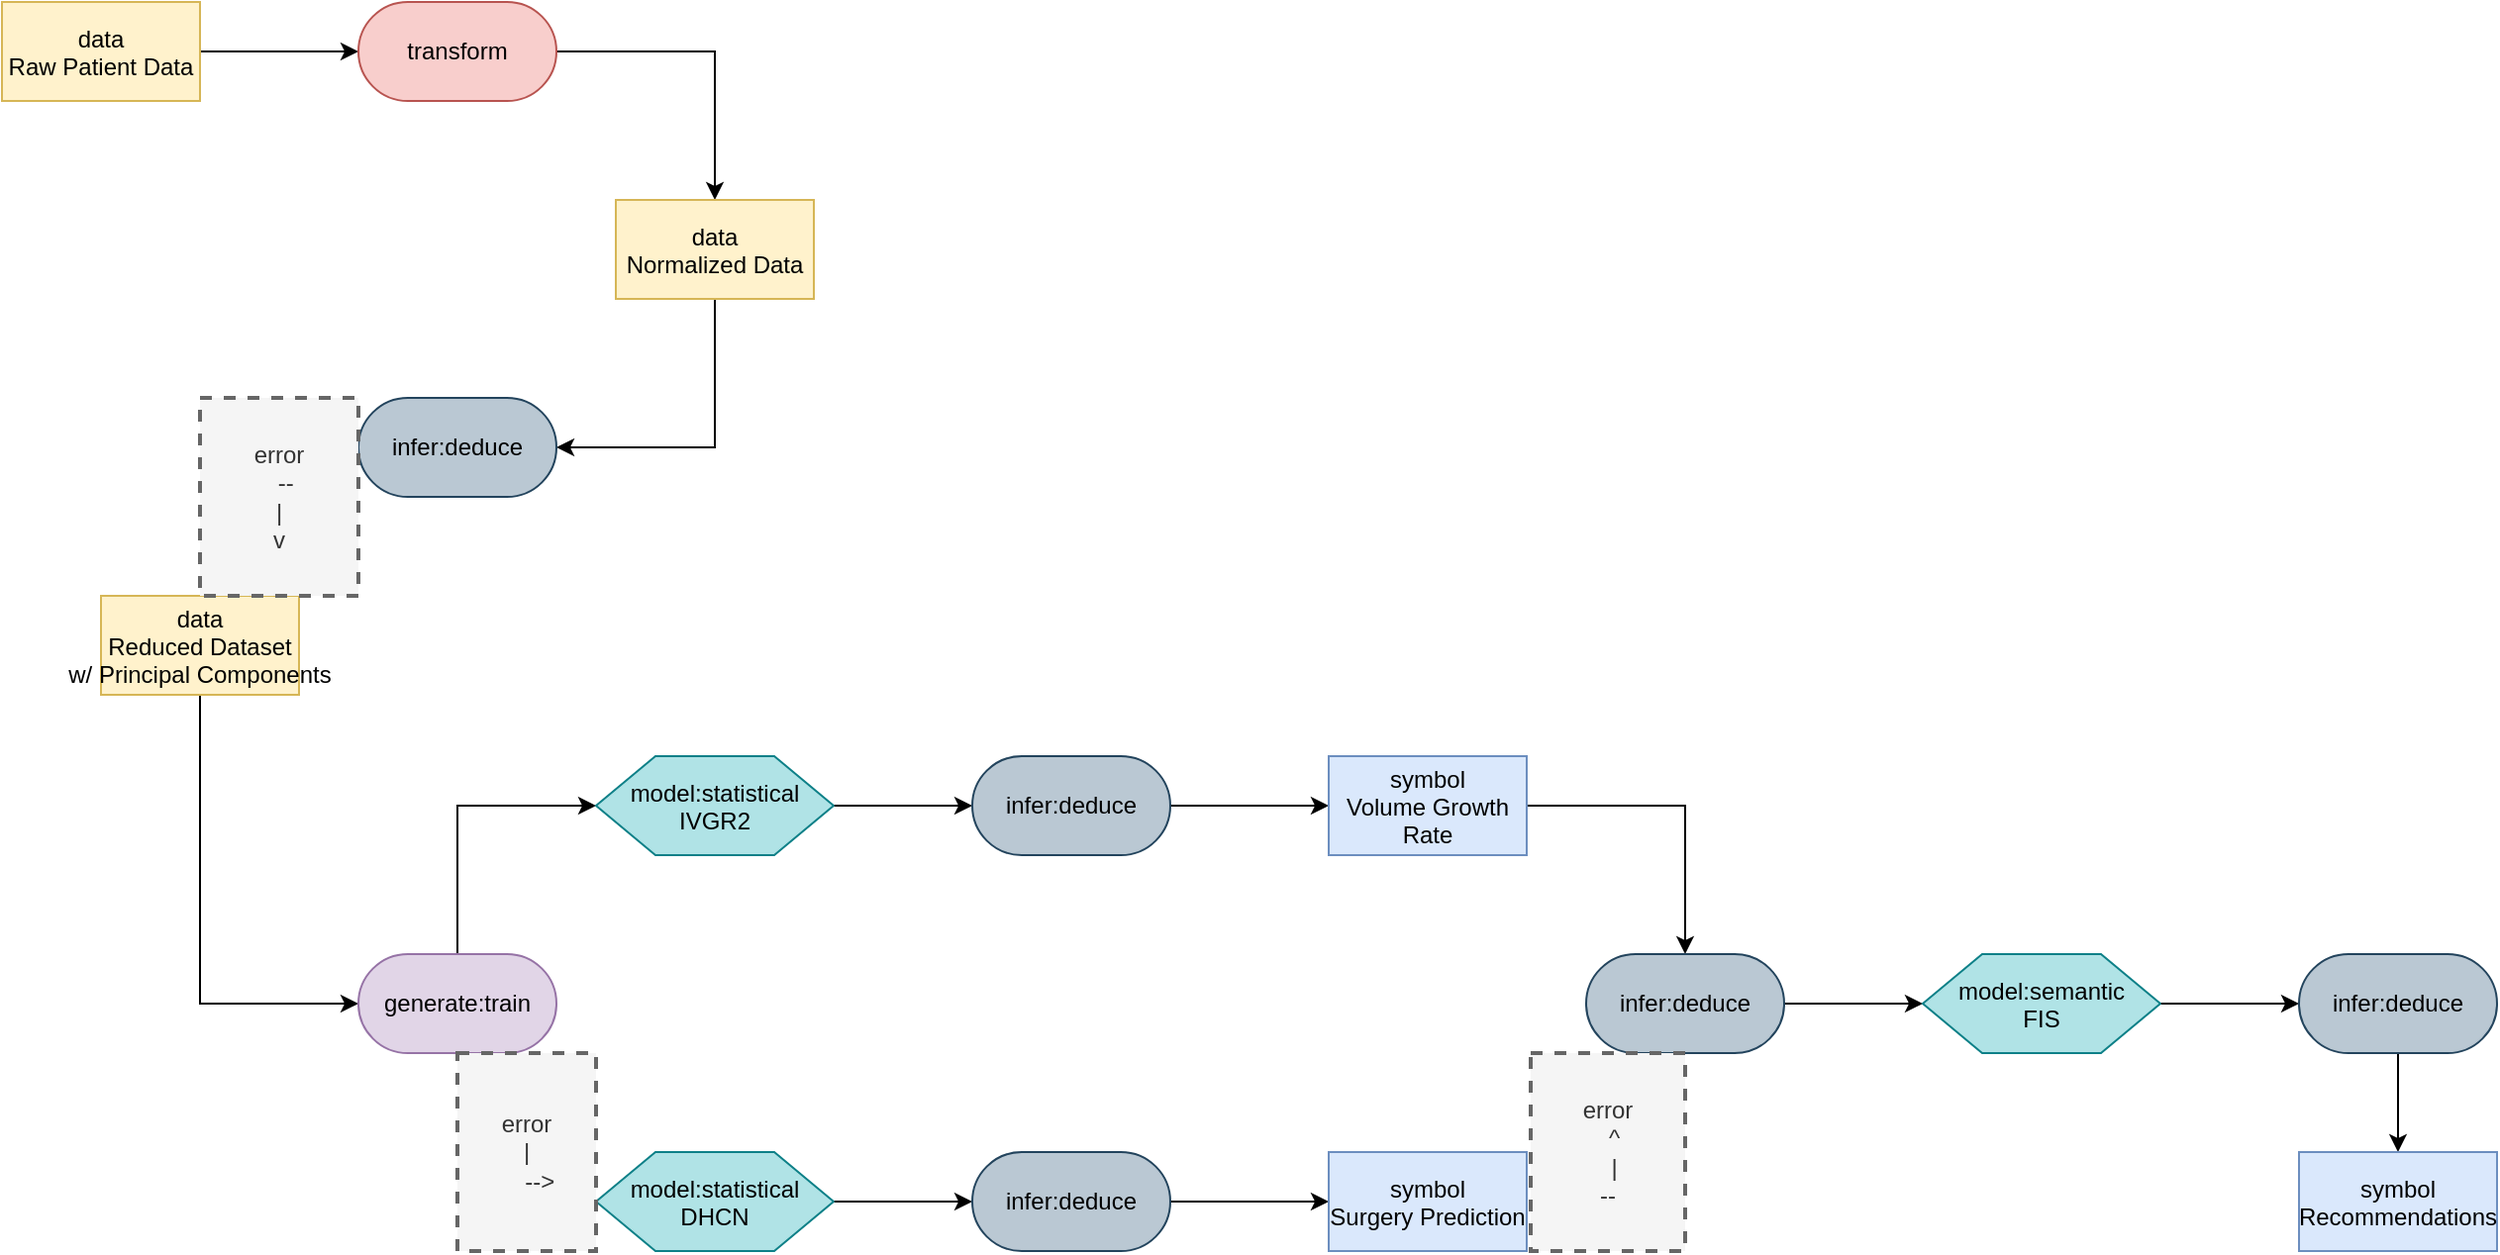 <mxfile version="27.1.6" pages="2">
  <diagram name="Page-1" id="gf-uxytD9wgrCizTnSrT">
    <mxGraphModel dx="1965" dy="1178" grid="1" gridSize="10" guides="1" tooltips="1" connect="1" arrows="1" fold="1" page="1" pageScale="1" pageWidth="3300" pageHeight="4681" math="0" shadow="0">
      <root>
        <mxCell id="0" />
        <mxCell id="1" parent="0" />
        <mxCell id="a6XaT6ddN2AVDMS9Mo_8-3" style="edgeStyle=orthogonalEdgeStyle;rounded=0;orthogonalLoop=1;jettySize=auto;html=1;exitX=1;exitY=0.5;exitDx=0;exitDy=0;entryX=0;entryY=0.5;entryDx=0;entryDy=0;" parent="1" source="a6XaT6ddN2AVDMS9Mo_8-1" target="a6XaT6ddN2AVDMS9Mo_8-2" edge="1">
          <mxGeometry relative="1" as="geometry" />
        </mxCell>
        <mxCell id="a6XaT6ddN2AVDMS9Mo_8-1" value="data&#xa;Raw Patient Data" style="rectangle;fillColor=#fff2cc;strokeColor=#d6b656;" parent="1" name="data" vertex="1">
          <mxGeometry x="340" y="230" width="100" height="50" as="geometry" />
        </mxCell>
        <mxCell id="a6XaT6ddN2AVDMS9Mo_8-5" style="edgeStyle=orthogonalEdgeStyle;rounded=0;orthogonalLoop=1;jettySize=auto;html=1;exitX=1;exitY=0.5;exitDx=0;exitDy=0;entryX=0.5;entryY=0;entryDx=0;entryDy=0;" parent="1" source="a6XaT6ddN2AVDMS9Mo_8-2" target="a6XaT6ddN2AVDMS9Mo_8-4" edge="1">
          <mxGeometry relative="1" as="geometry" />
        </mxCell>
        <mxCell id="a6XaT6ddN2AVDMS9Mo_8-2" value="transform" style="rounded=1;whiteSpace=wrap;html=1;arcSize=50;fillColor=#f8cecc;strokeColor=#b85450;" parent="1" name="transform" vertex="1">
          <mxGeometry x="520" y="230" width="100" height="50" as="geometry" />
        </mxCell>
        <mxCell id="a6XaT6ddN2AVDMS9Mo_8-7" style="edgeStyle=orthogonalEdgeStyle;rounded=0;orthogonalLoop=1;jettySize=auto;html=1;exitX=0.5;exitY=1;exitDx=0;exitDy=0;entryX=1;entryY=0.5;entryDx=0;entryDy=0;" parent="1" source="a6XaT6ddN2AVDMS9Mo_8-4" target="a6XaT6ddN2AVDMS9Mo_8-6" edge="1">
          <mxGeometry relative="1" as="geometry" />
        </mxCell>
        <mxCell id="a6XaT6ddN2AVDMS9Mo_8-4" value="data&#xa;Normalized Data" style="rectangle;fillColor=#fff2cc;strokeColor=#d6b656;" parent="1" name="data" vertex="1">
          <mxGeometry x="650" y="330" width="100" height="50" as="geometry" />
        </mxCell>
        <mxCell id="a6XaT6ddN2AVDMS9Mo_8-6" value="infer:deduce" style="rounded=1;whiteSpace=wrap;html=1;arcSize=50;fillColor=#bac8d3;strokeColor=#23445d;" parent="1" name="infer:deduce" vertex="1">
          <mxGeometry x="520" y="430" width="100" height="50" as="geometry" />
        </mxCell>
        <mxCell id="a6XaT6ddN2AVDMS9Mo_8-12" style="edgeStyle=orthogonalEdgeStyle;rounded=0;orthogonalLoop=1;jettySize=auto;html=1;exitX=0.5;exitY=1;exitDx=0;exitDy=0;entryX=0;entryY=0.5;entryDx=0;entryDy=0;" parent="1" source="a6XaT6ddN2AVDMS9Mo_8-8" target="a6XaT6ddN2AVDMS9Mo_8-11" edge="1">
          <mxGeometry relative="1" as="geometry" />
        </mxCell>
        <mxCell id="a6XaT6ddN2AVDMS9Mo_8-8" value="data&#xa;Reduced Dataset&#xa;w/ Principal Components" style="rectangle;fillColor=#fff2cc;strokeColor=#d6b656;" parent="1" name="data" vertex="1">
          <mxGeometry x="390" y="530" width="100" height="50" as="geometry" />
        </mxCell>
        <mxCell id="a6XaT6ddN2AVDMS9Mo_8-10" value="&lt;div&gt;error&lt;/div&gt;&lt;div&gt;&amp;nbsp; --&lt;/div&gt;&lt;div&gt;|&lt;/div&gt;&lt;div&gt;v&lt;/div&gt;" style="text;html=1;align=center;verticalAlign=middle;whiteSpace=wrap;rounded=0;dashed=1;fillColor=#f5f5f5;fontColor=#333333;strokeColor=#666666;strokeWidth=2;" parent="1" name="text" vertex="1">
          <mxGeometry x="440" y="430" width="80" height="100" as="geometry" />
        </mxCell>
        <mxCell id="a6XaT6ddN2AVDMS9Mo_8-14" style="edgeStyle=orthogonalEdgeStyle;rounded=0;orthogonalLoop=1;jettySize=auto;html=1;exitX=0.5;exitY=0;exitDx=0;exitDy=0;entryX=0;entryY=0.5;entryDx=0;entryDy=0;" parent="1" source="a6XaT6ddN2AVDMS9Mo_8-11" target="a6XaT6ddN2AVDMS9Mo_8-13" edge="1">
          <mxGeometry relative="1" as="geometry" />
        </mxCell>
        <mxCell id="a6XaT6ddN2AVDMS9Mo_8-11" value="generate:train" style="rounded=1;whiteSpace=wrap;html=1;arcSize=50;fillColor=#e1d5e7;strokeColor=#9673a6;" parent="1" name="generate:train" vertex="1">
          <mxGeometry x="520" y="711" width="100" height="50" as="geometry" />
        </mxCell>
        <mxCell id="a6XaT6ddN2AVDMS9Mo_8-19" style="edgeStyle=orthogonalEdgeStyle;rounded=0;orthogonalLoop=1;jettySize=auto;html=1;exitX=1;exitY=0.5;exitDx=0;exitDy=0;entryX=0;entryY=0.5;entryDx=0;entryDy=0;" parent="1" source="a6XaT6ddN2AVDMS9Mo_8-13" target="a6XaT6ddN2AVDMS9Mo_8-18" edge="1">
          <mxGeometry relative="1" as="geometry" />
        </mxCell>
        <mxCell id="a6XaT6ddN2AVDMS9Mo_8-13" value="model:statistical&#xa;IVGR2" style="shape=hexagon;perimeter=hexagonPerimeter2;fillColor=#b0e3e6;strokeColor=#0e8088;" parent="1" name="model" vertex="1">
          <mxGeometry x="640" y="611" width="120" height="50" as="geometry" />
        </mxCell>
        <mxCell id="a6XaT6ddN2AVDMS9Mo_8-23" style="edgeStyle=orthogonalEdgeStyle;rounded=0;orthogonalLoop=1;jettySize=auto;html=1;exitX=1;exitY=0.5;exitDx=0;exitDy=0;entryX=0;entryY=0.5;entryDx=0;entryDy=0;" parent="1" source="a6XaT6ddN2AVDMS9Mo_8-15" target="a6XaT6ddN2AVDMS9Mo_8-22" edge="1">
          <mxGeometry relative="1" as="geometry" />
        </mxCell>
        <mxCell id="a6XaT6ddN2AVDMS9Mo_8-15" value="model:statistical&#xa;DHCN" style="shape=hexagon;perimeter=hexagonPerimeter2;fillColor=#b0e3e6;strokeColor=#0e8088;" parent="1" name="model" vertex="1">
          <mxGeometry x="640" y="811" width="120" height="50" as="geometry" />
        </mxCell>
        <mxCell id="a6XaT6ddN2AVDMS9Mo_8-17" value="&lt;div&gt;error&lt;/div&gt;&lt;div&gt;|&lt;/div&gt;&lt;div&gt;&amp;nbsp;&amp;nbsp;&amp;nbsp; --&amp;gt;&lt;/div&gt;" style="text;html=1;align=center;verticalAlign=middle;whiteSpace=wrap;rounded=0;dashed=1;fillColor=#f5f5f5;fontColor=#333333;strokeColor=#666666;strokeWidth=2;" parent="1" name="text" vertex="1">
          <mxGeometry x="570" y="761" width="70" height="100" as="geometry" />
        </mxCell>
        <mxCell id="a6XaT6ddN2AVDMS9Mo_8-25" style="edgeStyle=orthogonalEdgeStyle;rounded=0;orthogonalLoop=1;jettySize=auto;html=1;exitX=1;exitY=0.5;exitDx=0;exitDy=0;entryX=0;entryY=0.5;entryDx=0;entryDy=0;" parent="1" source="a6XaT6ddN2AVDMS9Mo_8-18" target="a6XaT6ddN2AVDMS9Mo_8-24" edge="1">
          <mxGeometry relative="1" as="geometry" />
        </mxCell>
        <mxCell id="a6XaT6ddN2AVDMS9Mo_8-18" value="infer:deduce" style="rounded=1;whiteSpace=wrap;html=1;arcSize=50;fillColor=#bac8d3;strokeColor=#23445d;" parent="1" name="infer:deduce" vertex="1">
          <mxGeometry x="830" y="611" width="100" height="50" as="geometry" />
        </mxCell>
        <mxCell id="a6XaT6ddN2AVDMS9Mo_8-27" style="edgeStyle=orthogonalEdgeStyle;rounded=0;orthogonalLoop=1;jettySize=auto;html=1;exitX=1;exitY=0.5;exitDx=0;exitDy=0;entryX=0;entryY=0.5;entryDx=0;entryDy=0;" parent="1" source="a6XaT6ddN2AVDMS9Mo_8-22" target="a6XaT6ddN2AVDMS9Mo_8-26" edge="1">
          <mxGeometry relative="1" as="geometry" />
        </mxCell>
        <mxCell id="a6XaT6ddN2AVDMS9Mo_8-22" value="infer:deduce" style="rounded=1;whiteSpace=wrap;html=1;arcSize=50;fillColor=#bac8d3;strokeColor=#23445d;" parent="1" name="infer:deduce" vertex="1">
          <mxGeometry x="830" y="811" width="100" height="50" as="geometry" />
        </mxCell>
        <mxCell id="a6XaT6ddN2AVDMS9Mo_8-30" style="edgeStyle=orthogonalEdgeStyle;rounded=0;orthogonalLoop=1;jettySize=auto;html=1;exitX=1;exitY=0.5;exitDx=0;exitDy=0;entryX=0.5;entryY=0;entryDx=0;entryDy=0;" parent="1" source="a6XaT6ddN2AVDMS9Mo_8-24" target="a6XaT6ddN2AVDMS9Mo_8-28" edge="1">
          <mxGeometry relative="1" as="geometry" />
        </mxCell>
        <mxCell id="a6XaT6ddN2AVDMS9Mo_8-24" value="symbol&#xa;Volume Growth&#xa;Rate" style="rectangle;fillColor=#dae8fc;strokeColor=#6c8ebf;" parent="1" name="symbol" vertex="1">
          <mxGeometry x="1010" y="611" width="100" height="50" as="geometry" />
        </mxCell>
        <mxCell id="a6XaT6ddN2AVDMS9Mo_8-26" value="symbol&#xa;Surgery Prediction" style="rectangle;fillColor=#dae8fc;strokeColor=#6c8ebf;" parent="1" name="symbol" vertex="1">
          <mxGeometry x="1010" y="811" width="100" height="50" as="geometry" />
        </mxCell>
        <mxCell id="a6XaT6ddN2AVDMS9Mo_8-34" style="edgeStyle=orthogonalEdgeStyle;rounded=0;orthogonalLoop=1;jettySize=auto;html=1;exitX=1;exitY=0.5;exitDx=0;exitDy=0;entryX=0;entryY=0.5;entryDx=0;entryDy=0;" parent="1" source="a6XaT6ddN2AVDMS9Mo_8-28" target="a6XaT6ddN2AVDMS9Mo_8-33" edge="1">
          <mxGeometry relative="1" as="geometry" />
        </mxCell>
        <mxCell id="a6XaT6ddN2AVDMS9Mo_8-28" value="infer:deduce" style="rounded=1;whiteSpace=wrap;html=1;arcSize=50;fillColor=#bac8d3;strokeColor=#23445d;" parent="1" name="infer:deduce" vertex="1">
          <mxGeometry x="1140" y="711" width="100" height="50" as="geometry" />
        </mxCell>
        <mxCell id="a6XaT6ddN2AVDMS9Mo_8-32" value="&lt;div&gt;error&lt;/div&gt;&lt;div&gt;&amp;nbsp; ^&lt;/div&gt;&lt;div&gt;&amp;nbsp; |&lt;/div&gt;&lt;div&gt;--&lt;/div&gt;" style="text;html=1;align=center;verticalAlign=middle;whiteSpace=wrap;rounded=0;dashed=1;fillColor=#f5f5f5;fontColor=#333333;strokeColor=#666666;strokeWidth=2;" parent="1" name="text" vertex="1">
          <mxGeometry x="1112" y="761" width="78" height="100" as="geometry" />
        </mxCell>
        <mxCell id="a6XaT6ddN2AVDMS9Mo_8-36" style="edgeStyle=orthogonalEdgeStyle;rounded=0;orthogonalLoop=1;jettySize=auto;html=1;exitX=1;exitY=0.5;exitDx=0;exitDy=0;entryX=0;entryY=0.5;entryDx=0;entryDy=0;" parent="1" source="a6XaT6ddN2AVDMS9Mo_8-33" target="a6XaT6ddN2AVDMS9Mo_8-35" edge="1">
          <mxGeometry relative="1" as="geometry" />
        </mxCell>
        <mxCell id="a6XaT6ddN2AVDMS9Mo_8-33" value="model:semantic&#xa;FIS" style="shape=hexagon;perimeter=hexagonPerimeter2;fillColor=#b0e3e6;strokeColor=#0e8088;" parent="1" name="model" vertex="1">
          <mxGeometry x="1310" y="711" width="120" height="50" as="geometry" />
        </mxCell>
        <mxCell id="a6XaT6ddN2AVDMS9Mo_8-38" style="edgeStyle=orthogonalEdgeStyle;rounded=0;orthogonalLoop=1;jettySize=auto;html=1;exitX=0.5;exitY=1;exitDx=0;exitDy=0;entryX=0.5;entryY=0;entryDx=0;entryDy=0;" parent="1" source="a6XaT6ddN2AVDMS9Mo_8-35" target="a6XaT6ddN2AVDMS9Mo_8-37" edge="1">
          <mxGeometry relative="1" as="geometry" />
        </mxCell>
        <mxCell id="a6XaT6ddN2AVDMS9Mo_8-35" value="infer:deduce" style="rounded=1;whiteSpace=wrap;html=1;arcSize=50;fillColor=#bac8d3;strokeColor=#23445d;" parent="1" name="infer:deduce" vertex="1">
          <mxGeometry x="1500" y="711" width="100" height="50" as="geometry" />
        </mxCell>
        <mxCell id="a6XaT6ddN2AVDMS9Mo_8-37" value="symbol&#xa;Recommendations" style="rectangle;fillColor=#dae8fc;strokeColor=#6c8ebf;" parent="1" name="symbol" vertex="1">
          <mxGeometry x="1500" y="811" width="100" height="50" as="geometry" />
        </mxCell>
      </root>
    </mxGraphModel>
  </diagram>
  <diagram name="Copy of Page-1" id="dGEhoj6FBQU7Q3ePisl2">
    <mxGraphModel dx="1965" dy="1178" grid="1" gridSize="10" guides="1" tooltips="1" connect="1" arrows="1" fold="1" page="1" pageScale="1" pageWidth="3300" pageHeight="4681" math="0" shadow="0">
      <root>
        <mxCell id="TrqBrJ8XXU85gSzgPJ99-0" />
        <mxCell id="TrqBrJ8XXU85gSzgPJ99-1" parent="TrqBrJ8XXU85gSzgPJ99-0" />
        <mxCell id="TrqBrJ8XXU85gSzgPJ99-2" style="edgeStyle=orthogonalEdgeStyle;rounded=0;orthogonalLoop=1;jettySize=auto;html=1;exitX=1;exitY=0.5;exitDx=0;exitDy=0;entryX=0;entryY=0.5;entryDx=0;entryDy=0;" edge="1" parent="TrqBrJ8XXU85gSzgPJ99-1" source="TrqBrJ8XXU85gSzgPJ99-3" target="TrqBrJ8XXU85gSzgPJ99-5">
          <mxGeometry relative="1" as="geometry" />
        </mxCell>
        <mxCell id="TrqBrJ8XXU85gSzgPJ99-3" value="data&#xa;Raw Patient Data" style="rectangle;fillColor=#fff2cc;strokeColor=#d6b656;" name="data" vertex="1" parent="TrqBrJ8XXU85gSzgPJ99-1">
          <mxGeometry x="340" y="230" width="100" height="50" as="geometry" />
        </mxCell>
        <mxCell id="TrqBrJ8XXU85gSzgPJ99-4" style="edgeStyle=orthogonalEdgeStyle;rounded=0;orthogonalLoop=1;jettySize=auto;html=1;exitX=1;exitY=0.5;exitDx=0;exitDy=0;entryX=0.5;entryY=0;entryDx=0;entryDy=0;" edge="1" parent="TrqBrJ8XXU85gSzgPJ99-1" source="TrqBrJ8XXU85gSzgPJ99-5" target="TrqBrJ8XXU85gSzgPJ99-7">
          <mxGeometry relative="1" as="geometry" />
        </mxCell>
        <mxCell id="TrqBrJ8XXU85gSzgPJ99-5" value="transform" style="rounded=1;whiteSpace=wrap;html=1;arcSize=50;fillColor=#f8cecc;strokeColor=#b85450;" name="transform" vertex="1" parent="TrqBrJ8XXU85gSzgPJ99-1">
          <mxGeometry x="520" y="230" width="100" height="50" as="geometry" />
        </mxCell>
        <mxCell id="TrqBrJ8XXU85gSzgPJ99-6" style="edgeStyle=orthogonalEdgeStyle;rounded=0;orthogonalLoop=1;jettySize=auto;html=1;exitX=0.5;exitY=1;exitDx=0;exitDy=0;entryX=1;entryY=0.5;entryDx=0;entryDy=0;" edge="1" parent="TrqBrJ8XXU85gSzgPJ99-1" source="TrqBrJ8XXU85gSzgPJ99-7" target="TrqBrJ8XXU85gSzgPJ99-8">
          <mxGeometry relative="1" as="geometry" />
        </mxCell>
        <mxCell id="TrqBrJ8XXU85gSzgPJ99-7" value="data&#xa;Normalized Data" style="rectangle;fillColor=#fff2cc;strokeColor=#d6b656;" name="data" vertex="1" parent="TrqBrJ8XXU85gSzgPJ99-1">
          <mxGeometry x="650" y="330" width="100" height="50" as="geometry" />
        </mxCell>
        <mxCell id="euKjuMuHOkLlTCBwaBGL-1" style="edgeStyle=orthogonalEdgeStyle;rounded=0;orthogonalLoop=1;jettySize=auto;html=1;exitX=0;exitY=0.5;exitDx=0;exitDy=0;entryX=0.5;entryY=0;entryDx=0;entryDy=0;" edge="1" parent="TrqBrJ8XXU85gSzgPJ99-1" source="TrqBrJ8XXU85gSzgPJ99-8" target="TrqBrJ8XXU85gSzgPJ99-10">
          <mxGeometry relative="1" as="geometry" />
        </mxCell>
        <mxCell id="TrqBrJ8XXU85gSzgPJ99-8" value="infer:deduce" style="rounded=1;whiteSpace=wrap;html=1;arcSize=50;fillColor=#bac8d3;strokeColor=#23445d;" name="infer:deduce" vertex="1" parent="TrqBrJ8XXU85gSzgPJ99-1">
          <mxGeometry x="520" y="430" width="100" height="50" as="geometry" />
        </mxCell>
        <mxCell id="TrqBrJ8XXU85gSzgPJ99-9" style="edgeStyle=orthogonalEdgeStyle;rounded=0;orthogonalLoop=1;jettySize=auto;html=1;exitX=0.5;exitY=1;exitDx=0;exitDy=0;entryX=0;entryY=0.5;entryDx=0;entryDy=0;" edge="1" parent="TrqBrJ8XXU85gSzgPJ99-1" source="TrqBrJ8XXU85gSzgPJ99-10" target="TrqBrJ8XXU85gSzgPJ99-13">
          <mxGeometry relative="1" as="geometry" />
        </mxCell>
        <mxCell id="TrqBrJ8XXU85gSzgPJ99-10" value="data&#xa;Reduced Dataset&#xa;w/ Principal Components" style="rectangle;fillColor=#fff2cc;strokeColor=#d6b656;" name="data" vertex="1" parent="TrqBrJ8XXU85gSzgPJ99-1">
          <mxGeometry x="390" y="530" width="100" height="50" as="geometry" />
        </mxCell>
        <mxCell id="TrqBrJ8XXU85gSzgPJ99-12" style="edgeStyle=orthogonalEdgeStyle;rounded=0;orthogonalLoop=1;jettySize=auto;html=1;exitX=0.5;exitY=0;exitDx=0;exitDy=0;entryX=0;entryY=0.5;entryDx=0;entryDy=0;" edge="1" parent="TrqBrJ8XXU85gSzgPJ99-1" source="TrqBrJ8XXU85gSzgPJ99-13" target="TrqBrJ8XXU85gSzgPJ99-15">
          <mxGeometry relative="1" as="geometry" />
        </mxCell>
        <mxCell id="euKjuMuHOkLlTCBwaBGL-2" style="edgeStyle=orthogonalEdgeStyle;rounded=0;orthogonalLoop=1;jettySize=auto;html=1;exitX=0.5;exitY=1;exitDx=0;exitDy=0;entryX=0;entryY=0.5;entryDx=0;entryDy=0;" edge="1" parent="TrqBrJ8XXU85gSzgPJ99-1" source="TrqBrJ8XXU85gSzgPJ99-13" target="TrqBrJ8XXU85gSzgPJ99-17">
          <mxGeometry relative="1" as="geometry" />
        </mxCell>
        <mxCell id="TrqBrJ8XXU85gSzgPJ99-13" value="generate:train" style="rounded=1;whiteSpace=wrap;html=1;arcSize=50;fillColor=#e1d5e7;strokeColor=#9673a6;" name="generate:train" vertex="1" parent="TrqBrJ8XXU85gSzgPJ99-1">
          <mxGeometry x="520" y="711" width="100" height="50" as="geometry" />
        </mxCell>
        <mxCell id="TrqBrJ8XXU85gSzgPJ99-14" style="edgeStyle=orthogonalEdgeStyle;rounded=0;orthogonalLoop=1;jettySize=auto;html=1;exitX=1;exitY=0.5;exitDx=0;exitDy=0;entryX=0;entryY=0.5;entryDx=0;entryDy=0;" edge="1" parent="TrqBrJ8XXU85gSzgPJ99-1" source="TrqBrJ8XXU85gSzgPJ99-15" target="TrqBrJ8XXU85gSzgPJ99-20">
          <mxGeometry relative="1" as="geometry" />
        </mxCell>
        <mxCell id="TrqBrJ8XXU85gSzgPJ99-15" value="model:statistical&#xa;IVGR2" style="shape=hexagon;perimeter=hexagonPerimeter2;fillColor=#b0e3e6;strokeColor=#0e8088;" name="model" vertex="1" parent="TrqBrJ8XXU85gSzgPJ99-1">
          <mxGeometry x="640" y="611" width="120" height="50" as="geometry" />
        </mxCell>
        <mxCell id="TrqBrJ8XXU85gSzgPJ99-16" style="edgeStyle=orthogonalEdgeStyle;rounded=0;orthogonalLoop=1;jettySize=auto;html=1;exitX=1;exitY=0.5;exitDx=0;exitDy=0;entryX=0;entryY=0.5;entryDx=0;entryDy=0;" edge="1" parent="TrqBrJ8XXU85gSzgPJ99-1" source="TrqBrJ8XXU85gSzgPJ99-17" target="TrqBrJ8XXU85gSzgPJ99-22">
          <mxGeometry relative="1" as="geometry" />
        </mxCell>
        <mxCell id="TrqBrJ8XXU85gSzgPJ99-17" value="model:statistical&#xa;DHCN" style="shape=hexagon;perimeter=hexagonPerimeter2;fillColor=#b0e3e6;strokeColor=#0e8088;" name="model" vertex="1" parent="TrqBrJ8XXU85gSzgPJ99-1">
          <mxGeometry x="640" y="811" width="120" height="50" as="geometry" />
        </mxCell>
        <mxCell id="TrqBrJ8XXU85gSzgPJ99-19" style="edgeStyle=orthogonalEdgeStyle;rounded=0;orthogonalLoop=1;jettySize=auto;html=1;exitX=1;exitY=0.5;exitDx=0;exitDy=0;entryX=0;entryY=0.5;entryDx=0;entryDy=0;" edge="1" parent="TrqBrJ8XXU85gSzgPJ99-1" source="TrqBrJ8XXU85gSzgPJ99-20" target="TrqBrJ8XXU85gSzgPJ99-24">
          <mxGeometry relative="1" as="geometry" />
        </mxCell>
        <mxCell id="TrqBrJ8XXU85gSzgPJ99-20" value="infer:deduce" style="rounded=1;whiteSpace=wrap;html=1;arcSize=50;fillColor=#bac8d3;strokeColor=#23445d;" name="infer:deduce" vertex="1" parent="TrqBrJ8XXU85gSzgPJ99-1">
          <mxGeometry x="830" y="611" width="100" height="50" as="geometry" />
        </mxCell>
        <mxCell id="TrqBrJ8XXU85gSzgPJ99-21" style="edgeStyle=orthogonalEdgeStyle;rounded=0;orthogonalLoop=1;jettySize=auto;html=1;exitX=1;exitY=0.5;exitDx=0;exitDy=0;entryX=0;entryY=0.5;entryDx=0;entryDy=0;" edge="1" parent="TrqBrJ8XXU85gSzgPJ99-1" source="TrqBrJ8XXU85gSzgPJ99-22" target="TrqBrJ8XXU85gSzgPJ99-25">
          <mxGeometry relative="1" as="geometry" />
        </mxCell>
        <mxCell id="TrqBrJ8XXU85gSzgPJ99-22" value="infer:deduce" style="rounded=1;whiteSpace=wrap;html=1;arcSize=50;fillColor=#bac8d3;strokeColor=#23445d;" name="infer:deduce" vertex="1" parent="TrqBrJ8XXU85gSzgPJ99-1">
          <mxGeometry x="830" y="811" width="100" height="50" as="geometry" />
        </mxCell>
        <mxCell id="TrqBrJ8XXU85gSzgPJ99-23" style="edgeStyle=orthogonalEdgeStyle;rounded=0;orthogonalLoop=1;jettySize=auto;html=1;exitX=1;exitY=0.5;exitDx=0;exitDy=0;entryX=0.5;entryY=0;entryDx=0;entryDy=0;" edge="1" parent="TrqBrJ8XXU85gSzgPJ99-1" source="TrqBrJ8XXU85gSzgPJ99-24" target="TrqBrJ8XXU85gSzgPJ99-27">
          <mxGeometry relative="1" as="geometry" />
        </mxCell>
        <mxCell id="TrqBrJ8XXU85gSzgPJ99-24" value="symbol&#xa;Volume Growth&#xa;Rate" style="rectangle;fillColor=#dae8fc;strokeColor=#6c8ebf;" name="symbol" vertex="1" parent="TrqBrJ8XXU85gSzgPJ99-1">
          <mxGeometry x="1010" y="611" width="100" height="50" as="geometry" />
        </mxCell>
        <mxCell id="euKjuMuHOkLlTCBwaBGL-3" style="edgeStyle=orthogonalEdgeStyle;rounded=0;orthogonalLoop=1;jettySize=auto;html=1;exitX=1;exitY=0.5;exitDx=0;exitDy=0;entryX=0.5;entryY=1;entryDx=0;entryDy=0;" edge="1" parent="TrqBrJ8XXU85gSzgPJ99-1" source="TrqBrJ8XXU85gSzgPJ99-25" target="TrqBrJ8XXU85gSzgPJ99-27">
          <mxGeometry relative="1" as="geometry" />
        </mxCell>
        <mxCell id="TrqBrJ8XXU85gSzgPJ99-25" value="symbol&#xa;Surgery Prediction" style="rectangle;fillColor=#dae8fc;strokeColor=#6c8ebf;" name="symbol" vertex="1" parent="TrqBrJ8XXU85gSzgPJ99-1">
          <mxGeometry x="1010" y="811" width="100" height="50" as="geometry" />
        </mxCell>
        <mxCell id="TrqBrJ8XXU85gSzgPJ99-26" style="edgeStyle=orthogonalEdgeStyle;rounded=0;orthogonalLoop=1;jettySize=auto;html=1;exitX=1;exitY=0.5;exitDx=0;exitDy=0;entryX=0;entryY=0.5;entryDx=0;entryDy=0;" edge="1" parent="TrqBrJ8XXU85gSzgPJ99-1" source="TrqBrJ8XXU85gSzgPJ99-27" target="TrqBrJ8XXU85gSzgPJ99-30">
          <mxGeometry relative="1" as="geometry" />
        </mxCell>
        <mxCell id="TrqBrJ8XXU85gSzgPJ99-27" value="infer:deduce" style="rounded=1;whiteSpace=wrap;html=1;arcSize=50;fillColor=#bac8d3;strokeColor=#23445d;" name="infer:deduce" vertex="1" parent="TrqBrJ8XXU85gSzgPJ99-1">
          <mxGeometry x="1140" y="711" width="100" height="50" as="geometry" />
        </mxCell>
        <mxCell id="TrqBrJ8XXU85gSzgPJ99-29" style="edgeStyle=orthogonalEdgeStyle;rounded=0;orthogonalLoop=1;jettySize=auto;html=1;exitX=1;exitY=0.5;exitDx=0;exitDy=0;entryX=0;entryY=0.5;entryDx=0;entryDy=0;" edge="1" parent="TrqBrJ8XXU85gSzgPJ99-1" source="TrqBrJ8XXU85gSzgPJ99-30" target="TrqBrJ8XXU85gSzgPJ99-32">
          <mxGeometry relative="1" as="geometry" />
        </mxCell>
        <mxCell id="TrqBrJ8XXU85gSzgPJ99-30" value="model:semantic&#xa;FIS" style="shape=hexagon;perimeter=hexagonPerimeter2;fillColor=#b0e3e6;strokeColor=#0e8088;" name="model" vertex="1" parent="TrqBrJ8XXU85gSzgPJ99-1">
          <mxGeometry x="1310" y="711" width="120" height="50" as="geometry" />
        </mxCell>
        <mxCell id="TrqBrJ8XXU85gSzgPJ99-31" style="edgeStyle=orthogonalEdgeStyle;rounded=0;orthogonalLoop=1;jettySize=auto;html=1;exitX=0.5;exitY=1;exitDx=0;exitDy=0;entryX=0.5;entryY=0;entryDx=0;entryDy=0;" edge="1" parent="TrqBrJ8XXU85gSzgPJ99-1" source="TrqBrJ8XXU85gSzgPJ99-32" target="TrqBrJ8XXU85gSzgPJ99-33">
          <mxGeometry relative="1" as="geometry" />
        </mxCell>
        <mxCell id="TrqBrJ8XXU85gSzgPJ99-32" value="infer:deduce" style="rounded=1;whiteSpace=wrap;html=1;arcSize=50;fillColor=#bac8d3;strokeColor=#23445d;" name="infer:deduce" vertex="1" parent="TrqBrJ8XXU85gSzgPJ99-1">
          <mxGeometry x="1500" y="711" width="100" height="50" as="geometry" />
        </mxCell>
        <mxCell id="TrqBrJ8XXU85gSzgPJ99-33" value="symbol&#xa;Recommendations" style="rectangle;fillColor=#dae8fc;strokeColor=#6c8ebf;" name="symbol" vertex="1" parent="TrqBrJ8XXU85gSzgPJ99-1">
          <mxGeometry x="1500" y="811" width="100" height="50" as="geometry" />
        </mxCell>
      </root>
    </mxGraphModel>
  </diagram>
</mxfile>
